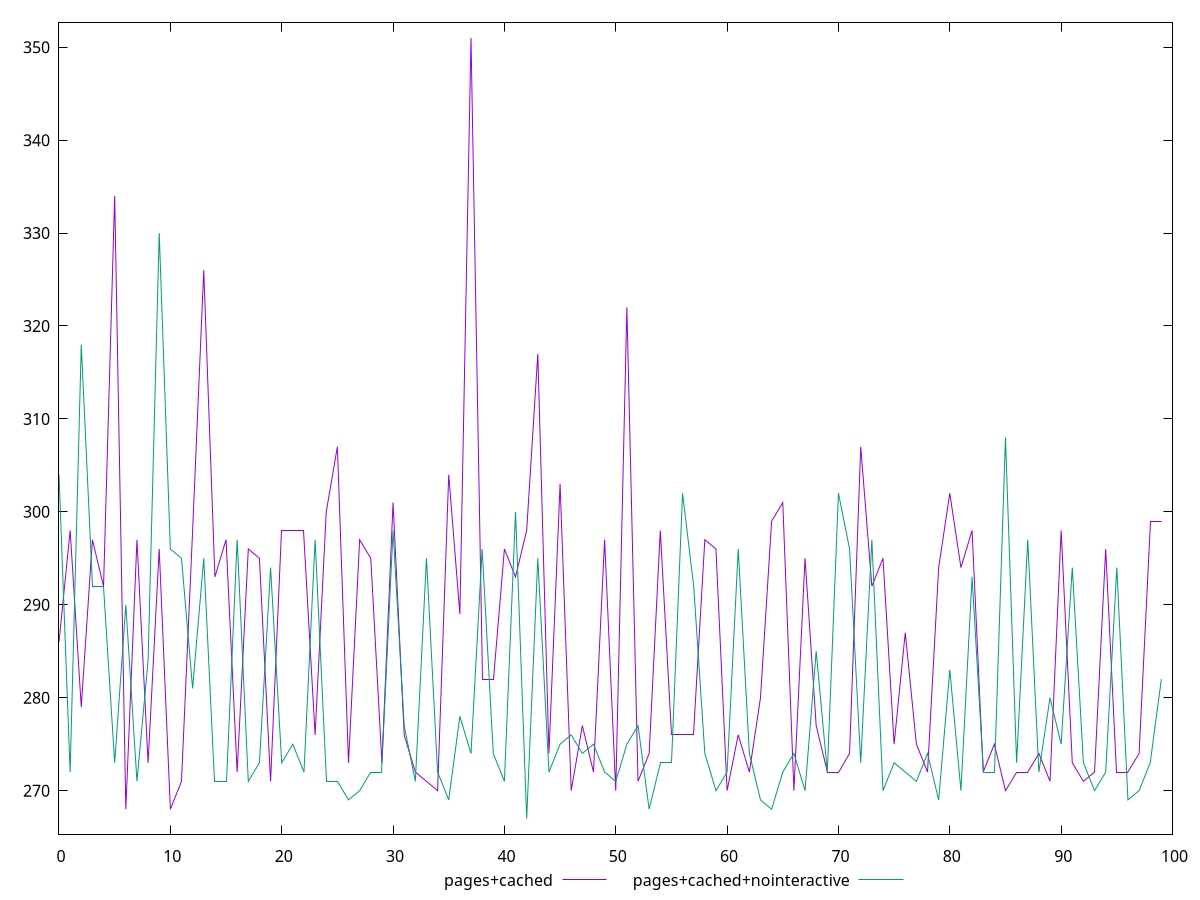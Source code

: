 reset
set terminal svg size 640, 500
set output "reprap/max-potential-fid/comparison/line/2_vs_3.svg"

$pagesCached <<EOF
0 286
1 297.9999999999982
2 279
3 297
4 291.9999999999982
5 334.0000000000018
6 268
7 297
8 273
9 296
10 267.9999999999982
11 271
12 298
13 326
14 293
15 297
16 272
17 296
18 294.9999999999982
19 270.9999999999982
20 298
21 297.9999999999982
22 298
23 276
24 300
25 307
26 273
27 297.0000000000018
28 295
29 273
30 301
31 276
32 272
33 271
34 269.9999999999982
35 303.9999999999982
36 289.0000000000018
37 350.9999999999982
38 282
39 282
40 296.0000000000018
41 293
42 298.0000000000018
43 317
44 274
45 302.9999999999982
46 270
47 277
48 272
49 297
50 270
51 322
52 270.9999999999982
53 274
54 297.9999999999982
55 276
56 275.9999999999982
57 275.9999999999982
58 297
59 296.0000000000018
60 270
61 276
62 272
63 280
64 299
65 301
66 270
67 295
68 277
69 272
70 272
71 274
72 307
73 292.0000000000018
74 294.9999999999982
75 275
76 287.0000000000018
77 275
78 272.0000000000018
79 294.0000000000018
80 301.9999999999982
81 293.9999999999982
82 298
83 272.0000000000018
84 274.9999999999982
85 270
86 272
87 272.0000000000018
88 273.9999999999982
89 270.9999999999982
90 298
91 273
92 271
93 272
94 296
95 272.0000000000018
96 271.9999999999982
97 273.9999999999982
98 299
99 299.0000000000018
EOF

$pagesCachedNointeractive <<EOF
0 304
1 272
2 317.9999999999982
3 292.0000000000018
4 291.9999999999982
5 272.9999999999982
6 290
7 271
8 284
9 329.9999999999982
10 296
11 295
12 281.0000000000018
13 295
14 270.9999999999982
15 271
16 297.0000000000018
17 271
18 273
19 294
20 273
21 275
22 272
23 297
24 270.9999999999982
25 270.9999999999982
26 269
27 270
28 272.0000000000018
29 271.9999999999982
30 298
31 277
32 271
33 295
34 272
35 269
36 277.9999999999982
37 274
38 296.0000000000018
39 274.0000000000018
40 270.9999999999982
41 299.9999999999982
42 267
43 295
44 272.0000000000018
45 275.0000000000018
46 276.0000000000018
47 274
48 275
49 272
50 271
51 274.9999999999982
52 276.9999999999982
53 268
54 273
55 273
56 302
57 292
58 273.9999999999982
59 269.9999999999982
60 272
61 296
62 274
63 269
64 268.0000000000018
65 272
66 274
67 270
68 285
69 271.9999999999982
70 302.0000000000018
71 295.9999999999982
72 273
73 296.9999999999982
74 270
75 273.0000000000018
76 272.0000000000018
77 271.0000000000018
78 274
79 269.0000000000018
80 283
81 270
82 293
83 272
84 272.0000000000018
85 308
86 273
87 297.0000000000018
88 272
89 280
90 275
91 293.9999999999982
92 273
93 270
94 272
95 294
96 269
97 269.9999999999982
98 272.9999999999982
99 282
EOF

set key outside below
set yrange [265.32000000000005:352.67999999999813]

plot \
  $pagesCached title "pages+cached" with line, \
  $pagesCachedNointeractive title "pages+cached+nointeractive" with line, \


reset